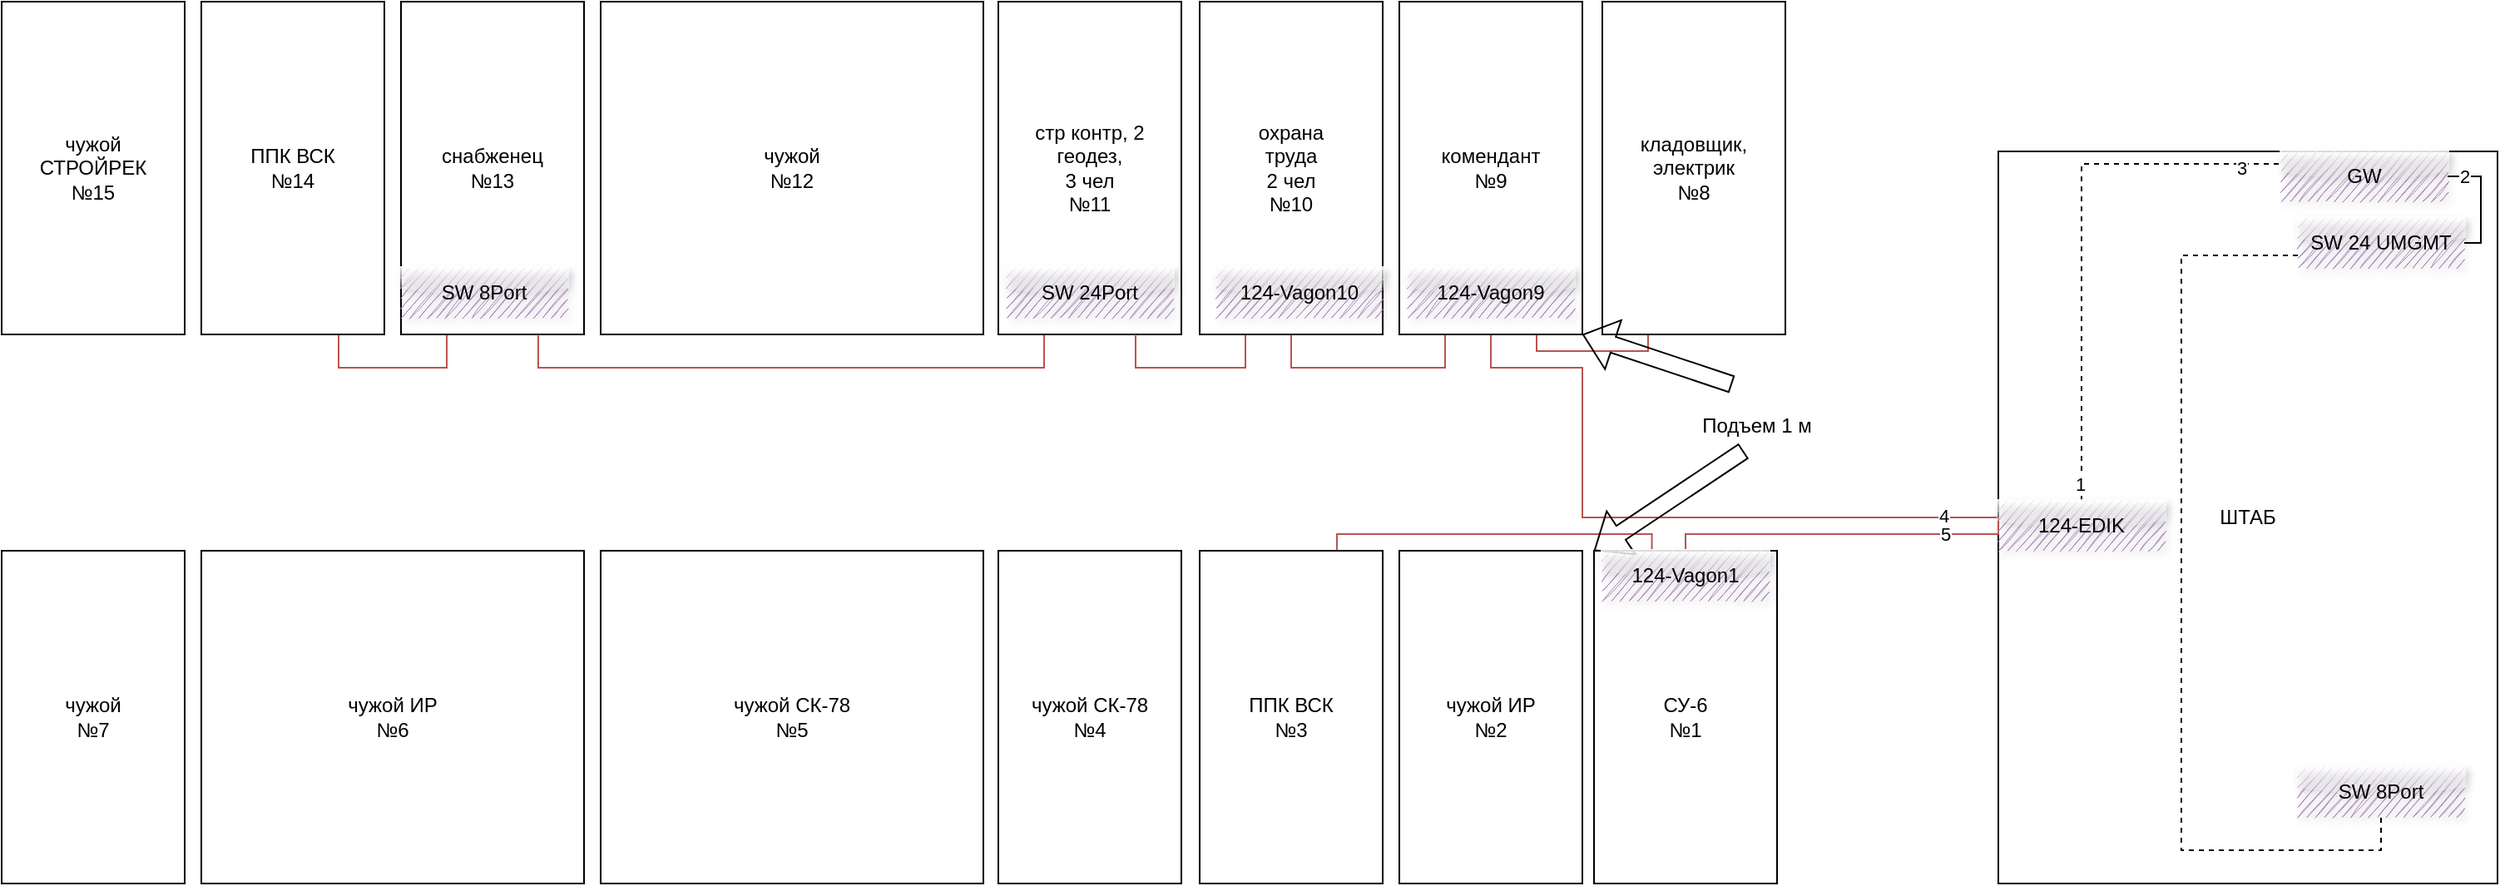 <mxfile version="20.2.3" type="device"><diagram id="oSjhDn0CYMv7MyV0-UxQ" name="Страница 1"><mxGraphModel dx="1773" dy="591" grid="1" gridSize="10" guides="1" tooltips="1" connect="1" arrows="1" fold="1" page="1" pageScale="1" pageWidth="827" pageHeight="1169" math="0" shadow="0"><root><mxCell id="0"/><mxCell id="1" parent="0"/><mxCell id="MaGHNDo90EMl2X31JQmg-23" style="edgeStyle=orthogonalEdgeStyle;rounded=0;orthogonalLoop=1;jettySize=auto;html=1;exitX=0;exitY=0.5;exitDx=0;exitDy=0;entryX=0.5;entryY=1;entryDx=0;entryDy=0;endArrow=none;endFill=0;fillColor=#f8cecc;strokeColor=#b85450;" parent="1" source="MaGHNDo90EMl2X31JQmg-9" target="508eQNG1E5cZa0BpedJs-12" edge="1"><mxGeometry relative="1" as="geometry"><Array as="points"><mxPoint x="610" y="390"/><mxPoint x="610" y="300"/><mxPoint x="555" y="300"/></Array></mxGeometry></mxCell><mxCell id="MaGHNDo90EMl2X31JQmg-50" value="4" style="edgeLabel;html=1;align=center;verticalAlign=middle;resizable=0;points=[];" parent="MaGHNDo90EMl2X31JQmg-23" vertex="1" connectable="0"><mxGeometry x="-0.839" y="-1" relative="1" as="geometry"><mxPoint as="offset"/></mxGeometry></mxCell><mxCell id="MaGHNDo90EMl2X31JQmg-9" value="ШТАБ" style="rounded=0;whiteSpace=wrap;html=1;" parent="1" vertex="1"><mxGeometry x="860" y="170" width="300" height="440" as="geometry"/></mxCell><mxCell id="MaGHNDo90EMl2X31JQmg-26" style="edgeStyle=orthogonalEdgeStyle;rounded=0;orthogonalLoop=1;jettySize=auto;html=1;exitX=0.25;exitY=1;exitDx=0;exitDy=0;entryX=0.75;entryY=1;entryDx=0;entryDy=0;endArrow=none;endFill=0;fillColor=#f8cecc;strokeColor=#b85450;" parent="1" source="508eQNG1E5cZa0BpedJs-5" target="MaGHNDo90EMl2X31JQmg-1" edge="1"><mxGeometry relative="1" as="geometry"/></mxCell><mxCell id="508eQNG1E5cZa0BpedJs-5" value="снабженец&lt;br&gt;№13" style="rounded=0;whiteSpace=wrap;html=1;" parent="1" vertex="1"><mxGeometry x="-100" y="80" width="110" height="200" as="geometry"/></mxCell><mxCell id="508eQNG1E5cZa0BpedJs-9" value="чужой&lt;br&gt;№12" style="rounded=0;whiteSpace=wrap;html=1;" parent="1" vertex="1"><mxGeometry x="20" y="80" width="230" height="200" as="geometry"/></mxCell><mxCell id="MaGHNDo90EMl2X31JQmg-25" style="edgeStyle=orthogonalEdgeStyle;rounded=0;orthogonalLoop=1;jettySize=auto;html=1;exitX=0.25;exitY=1;exitDx=0;exitDy=0;entryX=0.75;entryY=1;entryDx=0;entryDy=0;endArrow=none;endFill=0;fillColor=#f8cecc;strokeColor=#b85450;" parent="1" source="508eQNG1E5cZa0BpedJs-10" target="508eQNG1E5cZa0BpedJs-5" edge="1"><mxGeometry relative="1" as="geometry"/></mxCell><mxCell id="508eQNG1E5cZa0BpedJs-10" value="стр контр, 2 геодез,&lt;br&gt;3 чел&lt;br&gt;№11" style="rounded=0;whiteSpace=wrap;html=1;" parent="1" vertex="1"><mxGeometry x="259" y="80" width="110" height="200" as="geometry"/></mxCell><mxCell id="MaGHNDo90EMl2X31JQmg-17" style="edgeStyle=orthogonalEdgeStyle;rounded=0;orthogonalLoop=1;jettySize=auto;html=1;exitX=0.5;exitY=1;exitDx=0;exitDy=0;entryX=0.25;entryY=1;entryDx=0;entryDy=0;endArrow=none;endFill=0;fillColor=#f8cecc;strokeColor=#b85450;" parent="1" source="508eQNG1E5cZa0BpedJs-11" target="508eQNG1E5cZa0BpedJs-12" edge="1"><mxGeometry relative="1" as="geometry"/></mxCell><mxCell id="MaGHNDo90EMl2X31JQmg-24" style="edgeStyle=orthogonalEdgeStyle;rounded=0;orthogonalLoop=1;jettySize=auto;html=1;exitX=0.25;exitY=1;exitDx=0;exitDy=0;entryX=0.75;entryY=1;entryDx=0;entryDy=0;endArrow=none;endFill=0;fillColor=#f8cecc;strokeColor=#b85450;" parent="1" source="508eQNG1E5cZa0BpedJs-11" target="508eQNG1E5cZa0BpedJs-10" edge="1"><mxGeometry relative="1" as="geometry"/></mxCell><mxCell id="508eQNG1E5cZa0BpedJs-11" value="охрана&lt;br&gt;труда&lt;br&gt;2 чел&lt;br&gt;№10" style="rounded=0;whiteSpace=wrap;html=1;" parent="1" vertex="1"><mxGeometry x="380" y="80" width="110" height="200" as="geometry"/></mxCell><mxCell id="MaGHNDo90EMl2X31JQmg-44" style="edgeStyle=orthogonalEdgeStyle;rounded=0;orthogonalLoop=1;jettySize=auto;html=1;exitX=0.75;exitY=1;exitDx=0;exitDy=0;entryX=0.25;entryY=1;entryDx=0;entryDy=0;endArrow=none;endFill=0;fillColor=#f8cecc;strokeColor=#b85450;" parent="1" source="508eQNG1E5cZa0BpedJs-12" target="MaGHNDo90EMl2X31JQmg-37" edge="1"><mxGeometry relative="1" as="geometry"><Array as="points"><mxPoint x="583" y="290"/><mxPoint x="649" y="290"/></Array></mxGeometry></mxCell><mxCell id="508eQNG1E5cZa0BpedJs-12" value="комендант&lt;br&gt;№9" style="rounded=0;whiteSpace=wrap;html=1;" parent="1" vertex="1"><mxGeometry x="500" y="80" width="110" height="200" as="geometry"/></mxCell><mxCell id="508eQNG1E5cZa0BpedJs-51" value="GW" style="text;html=1;strokeColor=none;fillColor=#A680B8;align=center;verticalAlign=middle;whiteSpace=wrap;rounded=0;fillStyle=auto;shadow=1;glass=1;sketch=1;" parent="1" vertex="1"><mxGeometry x="1030" y="170" width="100" height="30" as="geometry"/></mxCell><mxCell id="MaGHNDo90EMl2X31JQmg-1" value="ППК ВСК&lt;br&gt;№14" style="rounded=0;whiteSpace=wrap;html=1;" parent="1" vertex="1"><mxGeometry x="-220" y="80" width="110" height="200" as="geometry"/></mxCell><mxCell id="MaGHNDo90EMl2X31JQmg-4" value="чужой СК-78&lt;br&gt;№5" style="rounded=0;whiteSpace=wrap;html=1;" parent="1" vertex="1"><mxGeometry x="20" y="410" width="230" height="200" as="geometry"/></mxCell><mxCell id="MaGHNDo90EMl2X31JQmg-5" value="чужой СК-78&lt;br&gt;№4" style="rounded=0;whiteSpace=wrap;html=1;" parent="1" vertex="1"><mxGeometry x="259" y="410" width="110" height="200" as="geometry"/></mxCell><mxCell id="MaGHNDo90EMl2X31JQmg-35" style="edgeStyle=orthogonalEdgeStyle;rounded=0;orthogonalLoop=1;jettySize=auto;html=1;exitX=0.75;exitY=0;exitDx=0;exitDy=0;entryX=0.316;entryY=0.002;entryDx=0;entryDy=0;entryPerimeter=0;endArrow=none;endFill=0;fillColor=#f8cecc;strokeColor=#b85450;" parent="1" source="MaGHNDo90EMl2X31JQmg-6" target="MaGHNDo90EMl2X31JQmg-8" edge="1"><mxGeometry relative="1" as="geometry"><Array as="points"><mxPoint x="463" y="400"/><mxPoint x="652" y="400"/></Array></mxGeometry></mxCell><mxCell id="MaGHNDo90EMl2X31JQmg-6" value="ППК ВСК&lt;br&gt;№3" style="rounded=0;whiteSpace=wrap;html=1;" parent="1" vertex="1"><mxGeometry x="380" y="410" width="110" height="200" as="geometry"/></mxCell><mxCell id="MaGHNDo90EMl2X31JQmg-7" value="чужой ИР&lt;br&gt;№2" style="rounded=0;whiteSpace=wrap;html=1;" parent="1" vertex="1"><mxGeometry x="500" y="410" width="110" height="200" as="geometry"/></mxCell><mxCell id="MaGHNDo90EMl2X31JQmg-8" value="СУ-6&lt;br&gt;№1" style="rounded=0;whiteSpace=wrap;html=1;" parent="1" vertex="1"><mxGeometry x="617" y="410" width="110" height="200" as="geometry"/></mxCell><mxCell id="MaGHNDo90EMl2X31JQmg-11" style="edgeStyle=orthogonalEdgeStyle;rounded=0;orthogonalLoop=1;jettySize=auto;html=1;entryX=0.5;entryY=0;entryDx=0;entryDy=0;endArrow=none;endFill=0;fillColor=#f8cecc;strokeColor=#b85450;exitX=0;exitY=0.5;exitDx=0;exitDy=0;" parent="1" source="MaGHNDo90EMl2X31JQmg-9" target="MaGHNDo90EMl2X31JQmg-8" edge="1"><mxGeometry relative="1" as="geometry"><mxPoint x="850" y="290" as="sourcePoint"/><Array as="points"><mxPoint x="860" y="400"/><mxPoint x="672" y="400"/></Array></mxGeometry></mxCell><mxCell id="MaGHNDo90EMl2X31JQmg-51" value="5" style="edgeLabel;html=1;align=center;verticalAlign=middle;resizable=0;points=[];" parent="MaGHNDo90EMl2X31JQmg-11" vertex="1" connectable="0"><mxGeometry x="-0.59" relative="1" as="geometry"><mxPoint as="offset"/></mxGeometry></mxCell><mxCell id="MaGHNDo90EMl2X31JQmg-15" style="edgeStyle=orthogonalEdgeStyle;rounded=0;orthogonalLoop=1;jettySize=auto;html=1;exitX=0;exitY=0.75;exitDx=0;exitDy=0;entryX=0.5;entryY=1;entryDx=0;entryDy=0;dashed=1;endArrow=none;endFill=0;" parent="1" source="MaGHNDo90EMl2X31JQmg-16" target="MaGHNDo90EMl2X31JQmg-12" edge="1"><mxGeometry relative="1" as="geometry"><mxPoint x="1110" y="570" as="targetPoint"/><Array as="points"><mxPoint x="970" y="233"/><mxPoint x="970" y="590"/><mxPoint x="1090" y="590"/></Array></mxGeometry></mxCell><mxCell id="MaGHNDo90EMl2X31JQmg-12" value="SW 8Port" style="text;html=1;strokeColor=none;fillColor=#A680B8;align=center;verticalAlign=middle;whiteSpace=wrap;rounded=0;fillStyle=auto;shadow=1;glass=1;sketch=1;" parent="1" vertex="1"><mxGeometry x="1040" y="540" width="100" height="30" as="geometry"/></mxCell><mxCell id="MaGHNDo90EMl2X31JQmg-39" style="edgeStyle=orthogonalEdgeStyle;rounded=0;orthogonalLoop=1;jettySize=auto;html=1;exitX=1;exitY=0.5;exitDx=0;exitDy=0;entryX=1;entryY=0.5;entryDx=0;entryDy=0;endArrow=none;endFill=0;" parent="1" source="MaGHNDo90EMl2X31JQmg-16" target="508eQNG1E5cZa0BpedJs-51" edge="1"><mxGeometry relative="1" as="geometry"><Array as="points"><mxPoint x="1150" y="225"/><mxPoint x="1150" y="185"/></Array></mxGeometry></mxCell><mxCell id="MaGHNDo90EMl2X31JQmg-49" value="2" style="edgeLabel;html=1;align=center;verticalAlign=middle;resizable=0;points=[];" parent="MaGHNDo90EMl2X31JQmg-39" vertex="1" connectable="0"><mxGeometry x="0.727" relative="1" as="geometry"><mxPoint as="offset"/></mxGeometry></mxCell><mxCell id="MaGHNDo90EMl2X31JQmg-16" value="SW 24 UMGMT" style="text;html=1;strokeColor=none;fillColor=#A680B8;align=center;verticalAlign=middle;whiteSpace=wrap;rounded=0;fillStyle=auto;shadow=1;glass=1;sketch=1;" parent="1" vertex="1"><mxGeometry x="1040" y="210" width="100" height="30" as="geometry"/></mxCell><mxCell id="MaGHNDo90EMl2X31JQmg-21" value="Подъем 1 м" style="text;html=1;strokeColor=none;fillColor=none;align=center;verticalAlign=middle;whiteSpace=wrap;rounded=0;" parent="1" vertex="1"><mxGeometry x="680" y="320" width="70" height="30" as="geometry"/></mxCell><mxCell id="MaGHNDo90EMl2X31JQmg-29" value="124-Vagon9" style="text;html=1;strokeColor=none;fillColor=#A680B8;align=center;verticalAlign=middle;whiteSpace=wrap;rounded=0;fillStyle=auto;shadow=1;glass=1;sketch=1;" parent="1" vertex="1"><mxGeometry x="505" y="240" width="100" height="30" as="geometry"/></mxCell><mxCell id="MaGHNDo90EMl2X31JQmg-31" value="124-Vagon10" style="text;html=1;strokeColor=none;fillColor=#A680B8;align=center;verticalAlign=middle;whiteSpace=wrap;rounded=0;fillStyle=auto;shadow=1;glass=1;sketch=1;" parent="1" vertex="1"><mxGeometry x="390" y="240" width="100" height="30" as="geometry"/></mxCell><mxCell id="MaGHNDo90EMl2X31JQmg-32" value="SW 8Port" style="text;html=1;strokeColor=none;fillColor=#A680B8;align=center;verticalAlign=middle;whiteSpace=wrap;rounded=0;fillStyle=auto;shadow=1;glass=1;sketch=1;" parent="1" vertex="1"><mxGeometry x="-100" y="240" width="100" height="30" as="geometry"/></mxCell><mxCell id="MaGHNDo90EMl2X31JQmg-46" style="edgeStyle=orthogonalEdgeStyle;rounded=0;orthogonalLoop=1;jettySize=auto;html=1;exitX=0.5;exitY=0;exitDx=0;exitDy=0;entryX=0;entryY=0.25;entryDx=0;entryDy=0;endArrow=none;endFill=0;dashed=1;" parent="1" source="MaGHNDo90EMl2X31JQmg-34" target="508eQNG1E5cZa0BpedJs-51" edge="1"><mxGeometry relative="1" as="geometry"/></mxCell><mxCell id="MaGHNDo90EMl2X31JQmg-47" value="3" style="edgeLabel;html=1;align=center;verticalAlign=middle;resizable=0;points=[];" parent="MaGHNDo90EMl2X31JQmg-46" vertex="1" connectable="0"><mxGeometry x="0.849" y="-2" relative="1" as="geometry"><mxPoint as="offset"/></mxGeometry></mxCell><mxCell id="MaGHNDo90EMl2X31JQmg-48" value="1" style="edgeLabel;html=1;align=center;verticalAlign=middle;resizable=0;points=[];" parent="MaGHNDo90EMl2X31JQmg-46" vertex="1" connectable="0"><mxGeometry x="-0.935" y="1" relative="1" as="geometry"><mxPoint as="offset"/></mxGeometry></mxCell><mxCell id="MaGHNDo90EMl2X31JQmg-34" value="124-EDIK" style="text;html=1;strokeColor=none;fillColor=#A680B8;align=center;verticalAlign=middle;whiteSpace=wrap;rounded=0;fillStyle=auto;shadow=1;glass=1;sketch=1;" parent="1" vertex="1"><mxGeometry x="860" y="380" width="100" height="30" as="geometry"/></mxCell><mxCell id="MaGHNDo90EMl2X31JQmg-37" value="кладовщик,&lt;br&gt;электрик&lt;br&gt;№8" style="rounded=0;whiteSpace=wrap;html=1;" parent="1" vertex="1"><mxGeometry x="622" y="80" width="110" height="200" as="geometry"/></mxCell><mxCell id="MaGHNDo90EMl2X31JQmg-19" value="" style="shape=flexArrow;endArrow=classic;html=1;rounded=0;" parent="1" edge="1"><mxGeometry width="50" height="50" relative="1" as="geometry"><mxPoint x="707" y="350" as="sourcePoint"/><mxPoint x="617" y="410" as="targetPoint"/></mxGeometry></mxCell><mxCell id="MaGHNDo90EMl2X31JQmg-18" value="" style="shape=flexArrow;endArrow=classic;html=1;rounded=0;" parent="1" edge="1"><mxGeometry width="50" height="50" relative="1" as="geometry"><mxPoint x="700" y="310" as="sourcePoint"/><mxPoint x="610" y="280" as="targetPoint"/></mxGeometry></mxCell><mxCell id="MaGHNDo90EMl2X31JQmg-40" value="чужой ИР&lt;br&gt;№6" style="rounded=0;whiteSpace=wrap;html=1;" parent="1" vertex="1"><mxGeometry x="-220" y="410" width="230" height="200" as="geometry"/></mxCell><mxCell id="MaGHNDo90EMl2X31JQmg-41" value="чужой&lt;br&gt;СТРОЙРЕК&lt;br&gt;№15" style="rounded=0;whiteSpace=wrap;html=1;" parent="1" vertex="1"><mxGeometry x="-340" y="80" width="110" height="200" as="geometry"/></mxCell><mxCell id="MaGHNDo90EMl2X31JQmg-42" value="чужой&lt;br&gt;№7" style="rounded=0;whiteSpace=wrap;html=1;" parent="1" vertex="1"><mxGeometry x="-340" y="410" width="110" height="200" as="geometry"/></mxCell><mxCell id="MaGHNDo90EMl2X31JQmg-43" value="124-Vagon1" style="text;html=1;strokeColor=none;fillColor=#A680B8;align=center;verticalAlign=middle;whiteSpace=wrap;rounded=0;fillStyle=auto;shadow=1;glass=1;sketch=1;" parent="1" vertex="1"><mxGeometry x="622" y="410" width="100" height="30" as="geometry"/></mxCell><mxCell id="-zDxstTtjo9GLL8jrVvY-1" value="SW 24Port" style="text;html=1;strokeColor=none;fillColor=#A680B8;align=center;verticalAlign=middle;whiteSpace=wrap;rounded=0;fillStyle=auto;shadow=1;glass=1;sketch=1;" vertex="1" parent="1"><mxGeometry x="264" y="240" width="100" height="30" as="geometry"/></mxCell></root></mxGraphModel></diagram></mxfile>